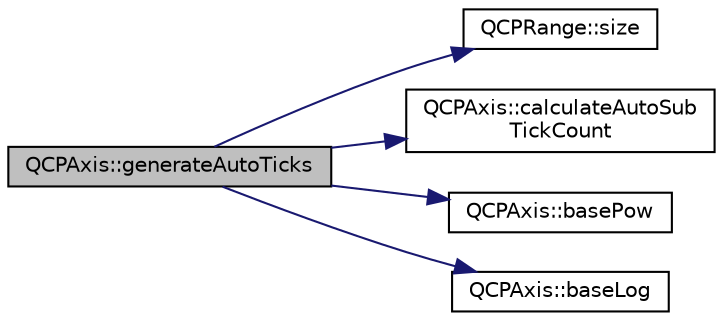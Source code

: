 digraph "QCPAxis::generateAutoTicks"
{
  edge [fontname="Helvetica",fontsize="10",labelfontname="Helvetica",labelfontsize="10"];
  node [fontname="Helvetica",fontsize="10",shape=record];
  rankdir="LR";
  Node256 [label="QCPAxis::generateAutoTicks",height=0.2,width=0.4,color="black", fillcolor="grey75", style="filled", fontcolor="black"];
  Node256 -> Node257 [color="midnightblue",fontsize="10",style="solid",fontname="Helvetica"];
  Node257 [label="QCPRange::size",height=0.2,width=0.4,color="black", fillcolor="white", style="filled",URL="$d8/d0b/class_q_c_p_range.html#a62326e7cc4316b96df6a60813230e63f"];
  Node256 -> Node258 [color="midnightblue",fontsize="10",style="solid",fontname="Helvetica"];
  Node258 [label="QCPAxis::calculateAutoSub\lTickCount",height=0.2,width=0.4,color="black", fillcolor="white", style="filled",URL="$d2/deb/class_q_c_p_axis.html#aca96dda6dbd08b062fc96e34df16c68a"];
  Node256 -> Node259 [color="midnightblue",fontsize="10",style="solid",fontname="Helvetica"];
  Node259 [label="QCPAxis::basePow",height=0.2,width=0.4,color="black", fillcolor="white", style="filled",URL="$d2/deb/class_q_c_p_axis.html#aaa91530d01736d9b84dd91c1e8a26d56"];
  Node256 -> Node260 [color="midnightblue",fontsize="10",style="solid",fontname="Helvetica"];
  Node260 [label="QCPAxis::baseLog",height=0.2,width=0.4,color="black", fillcolor="white", style="filled",URL="$d2/deb/class_q_c_p_axis.html#ae759538b7eeb12259944e75a6bc359da"];
}
